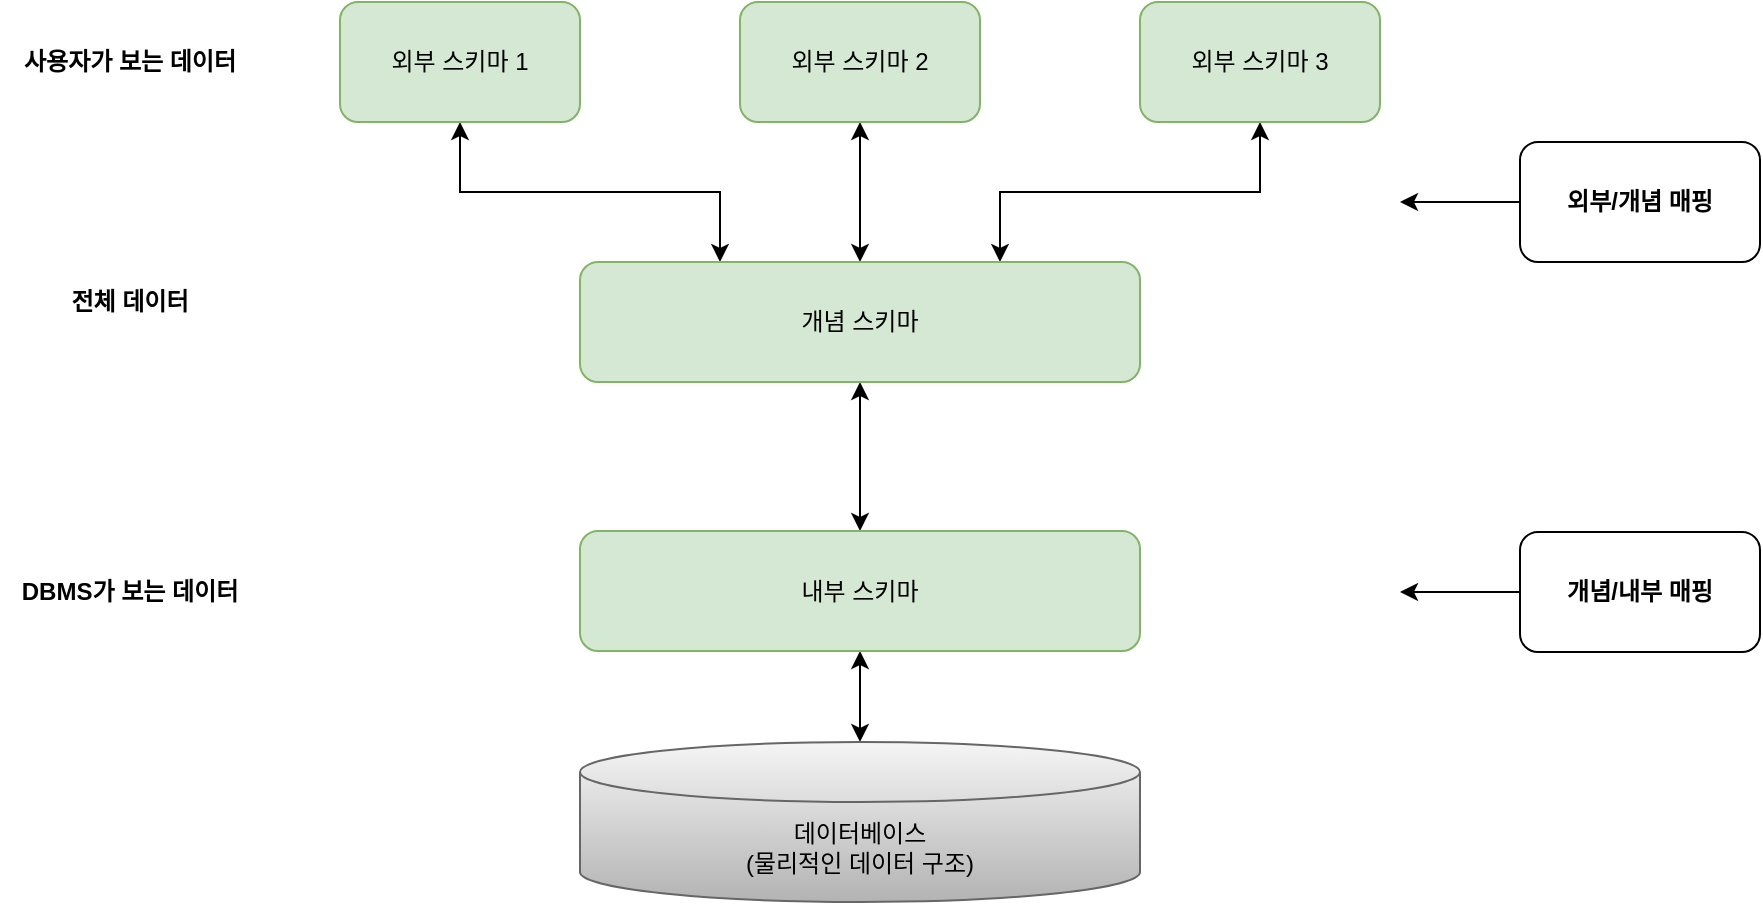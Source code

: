 <mxfile version="14.9.6" type="device"><diagram id="SzX2ouCB6OuK0Gg_CKzX" name="Page-1"><mxGraphModel dx="1422" dy="794" grid="0" gridSize="10" guides="1" tooltips="1" connect="1" arrows="1" fold="1" page="1" pageScale="1" pageWidth="827" pageHeight="1169" math="0" shadow="0"><root><mxCell id="0"/><mxCell id="1" parent="0"/><mxCell id="Gh01UtlEcaYUEElUtwCL-12" style="edgeStyle=orthogonalEdgeStyle;rounded=0;orthogonalLoop=1;jettySize=auto;html=1;exitX=0.5;exitY=1;exitDx=0;exitDy=0;entryX=0.25;entryY=0;entryDx=0;entryDy=0;startArrow=classic;startFill=1;" edge="1" parent="1" source="Gh01UtlEcaYUEElUtwCL-1" target="Gh01UtlEcaYUEElUtwCL-7"><mxGeometry relative="1" as="geometry"/></mxCell><mxCell id="Gh01UtlEcaYUEElUtwCL-1" value="외부 스키마 1" style="rounded=1;whiteSpace=wrap;html=1;fillColor=#d5e8d4;strokeColor=#82b366;" vertex="1" parent="1"><mxGeometry x="350" y="290" width="120" height="60" as="geometry"/></mxCell><mxCell id="Gh01UtlEcaYUEElUtwCL-13" style="edgeStyle=orthogonalEdgeStyle;rounded=0;orthogonalLoop=1;jettySize=auto;html=1;exitX=0.5;exitY=1;exitDx=0;exitDy=0;startArrow=classic;startFill=1;" edge="1" parent="1" source="Gh01UtlEcaYUEElUtwCL-2"><mxGeometry relative="1" as="geometry"><mxPoint x="610" y="420" as="targetPoint"/></mxGeometry></mxCell><mxCell id="Gh01UtlEcaYUEElUtwCL-2" value="외부 스키마 2" style="rounded=1;whiteSpace=wrap;html=1;fillColor=#d5e8d4;strokeColor=#82b366;" vertex="1" parent="1"><mxGeometry x="550" y="290" width="120" height="60" as="geometry"/></mxCell><mxCell id="Gh01UtlEcaYUEElUtwCL-14" style="edgeStyle=orthogonalEdgeStyle;rounded=0;orthogonalLoop=1;jettySize=auto;html=1;entryX=0.75;entryY=0;entryDx=0;entryDy=0;startArrow=classic;startFill=1;" edge="1" parent="1" source="Gh01UtlEcaYUEElUtwCL-3" target="Gh01UtlEcaYUEElUtwCL-7"><mxGeometry relative="1" as="geometry"/></mxCell><mxCell id="Gh01UtlEcaYUEElUtwCL-3" value="외부 스키마 3" style="rounded=1;whiteSpace=wrap;html=1;fillColor=#d5e8d4;strokeColor=#82b366;" vertex="1" parent="1"><mxGeometry x="750" y="290" width="120" height="60" as="geometry"/></mxCell><mxCell id="Gh01UtlEcaYUEElUtwCL-4" value="사용자가 보는 데이터" style="text;html=1;strokeColor=none;fillColor=none;align=center;verticalAlign=middle;whiteSpace=wrap;rounded=0;fontStyle=1" vertex="1" parent="1"><mxGeometry x="180" y="310" width="130" height="20" as="geometry"/></mxCell><mxCell id="Gh01UtlEcaYUEElUtwCL-17" style="edgeStyle=orthogonalEdgeStyle;rounded=0;orthogonalLoop=1;jettySize=auto;html=1;startArrow=none;startFill=0;" edge="1" parent="1" source="Gh01UtlEcaYUEElUtwCL-5"><mxGeometry relative="1" as="geometry"><mxPoint x="880" y="390" as="targetPoint"/><Array as="points"><mxPoint x="930" y="390"/><mxPoint x="930" y="390"/></Array></mxGeometry></mxCell><mxCell id="Gh01UtlEcaYUEElUtwCL-5" value="외부/개념 매핑" style="rounded=1;whiteSpace=wrap;html=1;fontStyle=1" vertex="1" parent="1"><mxGeometry x="940" y="360" width="120" height="60" as="geometry"/></mxCell><mxCell id="Gh01UtlEcaYUEElUtwCL-18" style="edgeStyle=orthogonalEdgeStyle;rounded=0;orthogonalLoop=1;jettySize=auto;html=1;startArrow=none;startFill=0;" edge="1" parent="1" source="Gh01UtlEcaYUEElUtwCL-6"><mxGeometry relative="1" as="geometry"><mxPoint x="880" y="585" as="targetPoint"/></mxGeometry></mxCell><mxCell id="Gh01UtlEcaYUEElUtwCL-6" value="개념/내부 매핑" style="rounded=1;whiteSpace=wrap;html=1;fontStyle=1" vertex="1" parent="1"><mxGeometry x="940" y="555" width="120" height="60" as="geometry"/></mxCell><mxCell id="Gh01UtlEcaYUEElUtwCL-15" style="edgeStyle=orthogonalEdgeStyle;rounded=0;orthogonalLoop=1;jettySize=auto;html=1;exitX=0.5;exitY=1;exitDx=0;exitDy=0;startArrow=classic;startFill=1;" edge="1" parent="1" source="Gh01UtlEcaYUEElUtwCL-7" target="Gh01UtlEcaYUEElUtwCL-8"><mxGeometry relative="1" as="geometry"/></mxCell><mxCell id="Gh01UtlEcaYUEElUtwCL-7" value="개념 스키마" style="rounded=1;whiteSpace=wrap;html=1;fillColor=#d5e8d4;strokeColor=#82b366;" vertex="1" parent="1"><mxGeometry x="470" y="420" width="280" height="60" as="geometry"/></mxCell><mxCell id="Gh01UtlEcaYUEElUtwCL-16" value="" style="edgeStyle=orthogonalEdgeStyle;rounded=0;orthogonalLoop=1;jettySize=auto;html=1;startArrow=classic;startFill=1;" edge="1" parent="1" source="Gh01UtlEcaYUEElUtwCL-8" target="Gh01UtlEcaYUEElUtwCL-9"><mxGeometry relative="1" as="geometry"/></mxCell><mxCell id="Gh01UtlEcaYUEElUtwCL-8" value="내부 스키마" style="rounded=1;whiteSpace=wrap;html=1;fillColor=#d5e8d4;strokeColor=#82b366;" vertex="1" parent="1"><mxGeometry x="470" y="554.5" width="280" height="60" as="geometry"/></mxCell><mxCell id="Gh01UtlEcaYUEElUtwCL-9" value="데이터베이스&lt;br&gt;(물리적인 데이터 구조)" style="shape=cylinder3;whiteSpace=wrap;html=1;boundedLbl=1;backgroundOutline=1;size=15;fillColor=#f5f5f5;strokeColor=#666666;gradientColor=#b3b3b3;" vertex="1" parent="1"><mxGeometry x="470" y="660" width="280" height="80" as="geometry"/></mxCell><mxCell id="Gh01UtlEcaYUEElUtwCL-10" value="전체 데이터" style="text;html=1;strokeColor=none;fillColor=none;align=center;verticalAlign=middle;whiteSpace=wrap;rounded=0;fontStyle=1" vertex="1" parent="1"><mxGeometry x="180" y="430" width="130" height="20" as="geometry"/></mxCell><mxCell id="Gh01UtlEcaYUEElUtwCL-11" value="DBMS가 보는 데이터" style="text;html=1;strokeColor=none;fillColor=none;align=center;verticalAlign=middle;whiteSpace=wrap;rounded=0;fontStyle=1" vertex="1" parent="1"><mxGeometry x="180" y="575" width="130" height="20" as="geometry"/></mxCell></root></mxGraphModel></diagram></mxfile>
